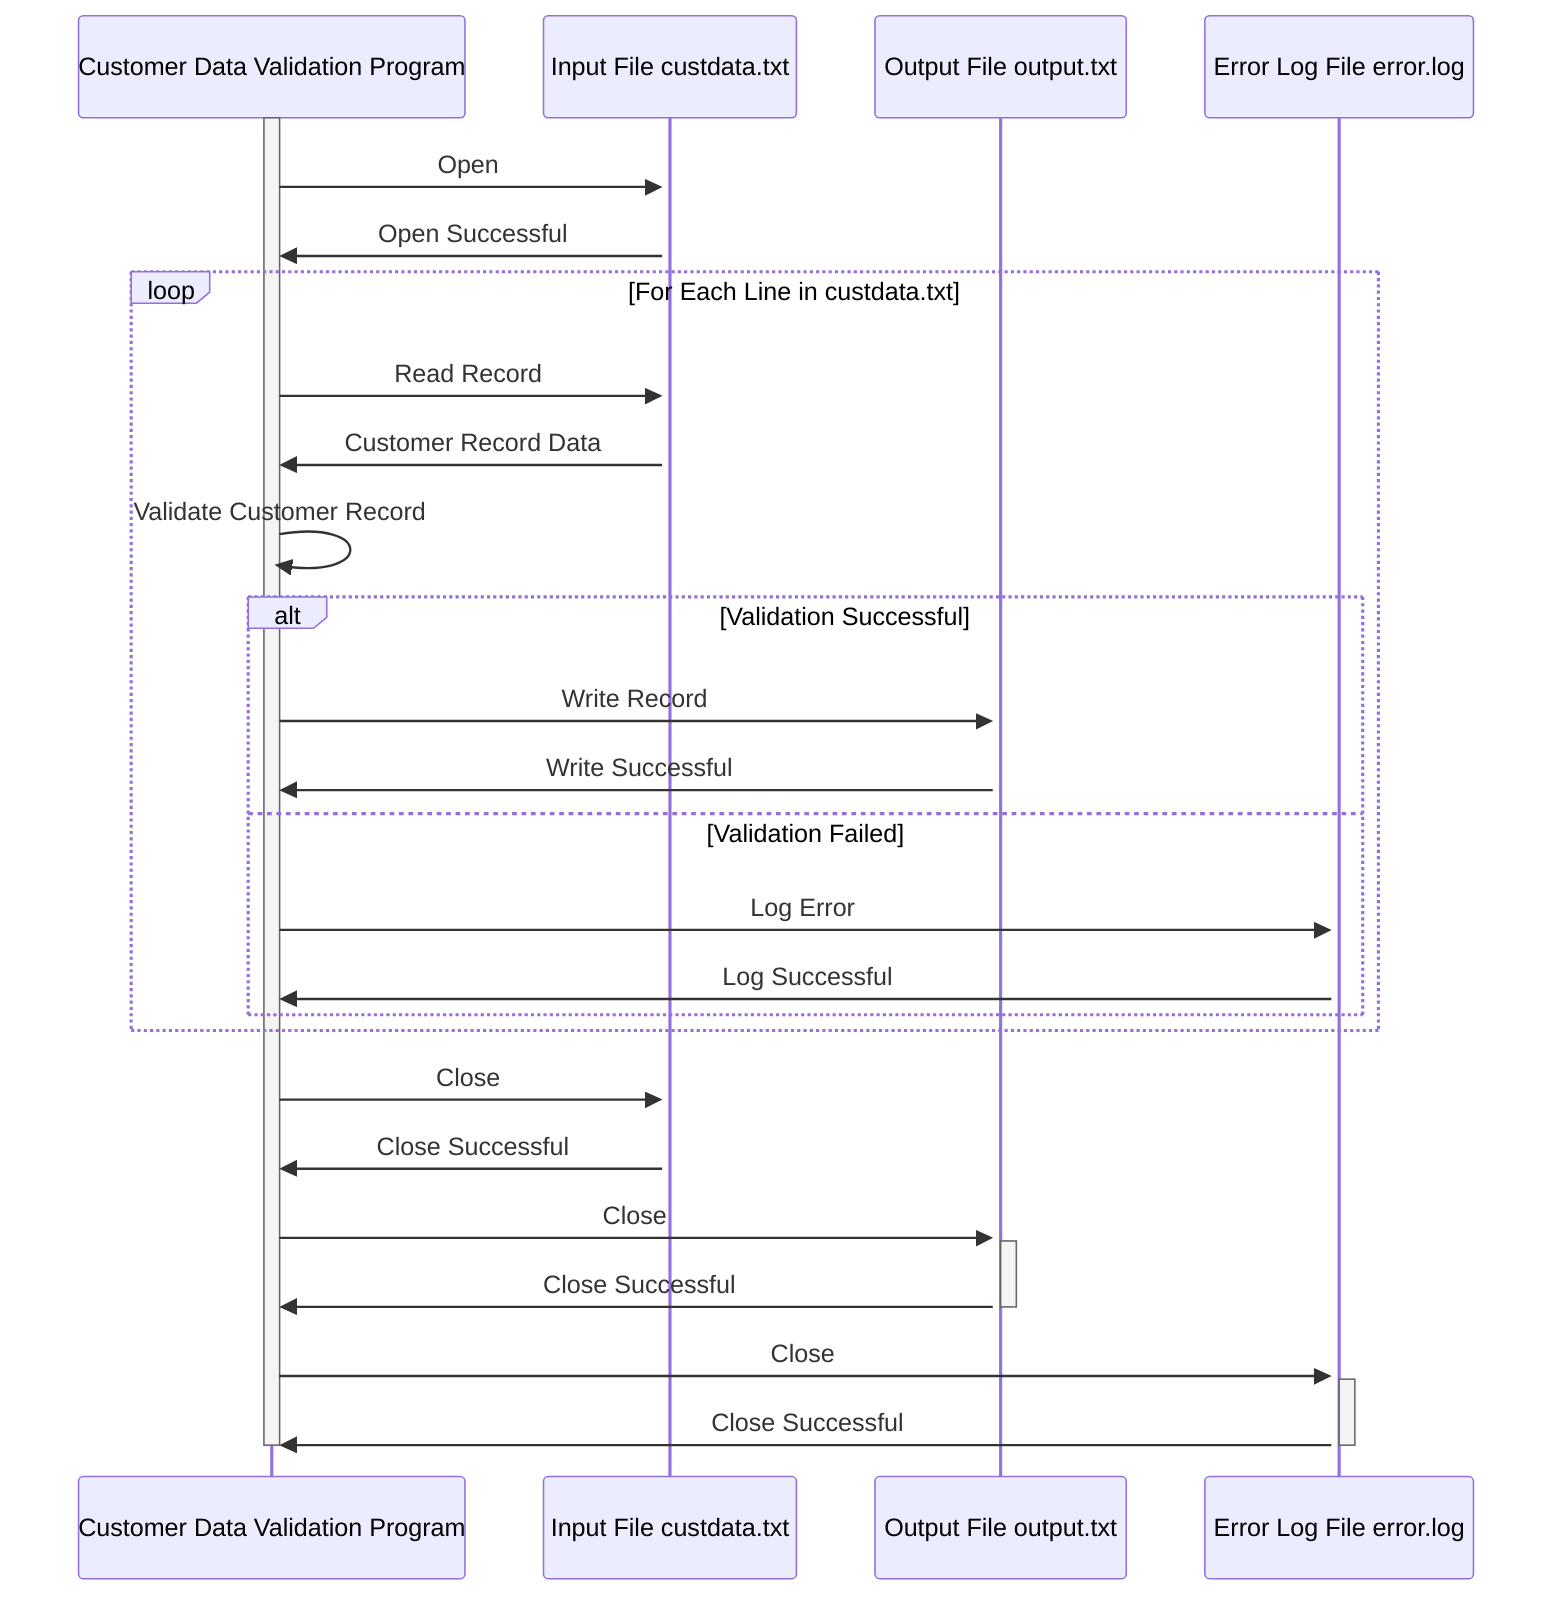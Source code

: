 sequenceDiagram
    %%Indicates the Participants involved in the process
    participant Customer Data Validation Program
    participant Input File custdata.txt
    participant Output File output.txt
    participant Error Log File error.log

    activate Customer Data Validation Program

    Customer Data Validation Program->>+Input File custdata.txt: Open
    Input File custdata.txt->>Customer Data Validation Program: Open Successful
    
    loop For Each Line in custdata.txt
        Customer Data Validation Program->>+Input File custdata.txt: Read Record
        Input File custdata.txt->>Customer Data Validation Program: Customer Record Data
        
        Customer Data Validation Program->>Customer Data Validation Program: Validate Customer Record
        
        alt Validation Successful
            Customer Data Validation Program->>+Output File output.txt: Write Record
            Output File output.txt->>Customer Data Validation Program: Write Successful
        else Validation Failed
            Customer Data Validation Program->>+Error Log File error.log: Log Error
            Error Log File error.log->>Customer Data Validation Program: Log Successful
        end
    end

    Customer Data Validation Program->>+Input File custdata.txt: Close
    Input File custdata.txt->>Customer Data Validation Program: Close Successful

    Customer Data Validation Program->>+Output File output.txt: Close
    Output File output.txt->>-Customer Data Validation Program: Close Successful

    Customer Data Validation Program->>+Error Log File error.log: Close
    Error Log File error.log->>-Customer Data Validation Program: Close Successful

    deactivate Customer Data Validation Program